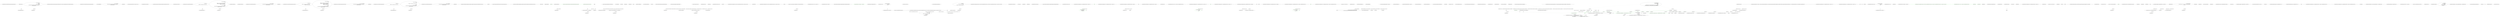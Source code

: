 digraph  {
n0 [cluster="CommandLine.Tests.Unit.Core.SequenceTests.Partition_sequence_values_from_empty_token_sequence()", label="Entry CommandLine.Tests.Unit.Core.SequenceTests.Partition_sequence_values_from_empty_token_sequence()", span="13-13"];
n1 [cluster="CommandLine.Tests.Unit.Core.SequenceTests.Partition_sequence_values_from_empty_token_sequence()", label="var expected = new Token[] { }", span="15-15"];
n2 [cluster="CommandLine.Tests.Unit.Core.SequenceTests.Partition_sequence_values_from_empty_token_sequence()", label="var result = Sequence.Partition(\r\n                new Token[] { },\r\n                name =>\r\n                    new[] { ''seq'' }.Contains(name)\r\n                        ? Maybe.Just(TypeDescriptor.Create(TypeDescriptorKind.Sequence, Maybe.Nothing<int>()))\r\n                        : Maybe.Nothing<TypeDescriptor>())", span="17-22"];
n3 [cluster="CommandLine.Tests.Unit.Core.SequenceTests.Partition_sequence_values_from_empty_token_sequence()", label="expected.ShouldAllBeEquivalentTo(result)", span="24-24"];
n5 [cluster="CommandLine.Core.Sequence.Partition(System.Collections.Generic.IEnumerable<CommandLine.Core.Token>, System.Func<string, CommandLine.Infrastructure.Maybe<CommandLine.Core.TypeDescriptor>>)", label="Entry CommandLine.Core.Sequence.Partition(System.Collections.Generic.IEnumerable<CommandLine.Core.Token>, System.Func<string, CommandLine.Infrastructure.Maybe<CommandLine.Core.TypeDescriptor>>)", span="11-11"];
n7 [cluster="lambda expression", label="Entry lambda expression", span="19-22"];
n4 [cluster="CommandLine.Tests.Unit.Core.SequenceTests.Partition_sequence_values_from_empty_token_sequence()", label="Exit CommandLine.Tests.Unit.Core.SequenceTests.Partition_sequence_values_from_empty_token_sequence()", span="13-13"];
n6 [cluster="Unk.ShouldAllBeEquivalentTo", label="Entry Unk.ShouldAllBeEquivalentTo", span=""];
n8 [cluster="lambda expression", label="new[] { ''seq'' }.Contains(name)\r\n                        ? Maybe.Just(TypeDescriptor.Create(TypeDescriptorKind.Sequence, Maybe.Nothing<int>()))\r\n                        : Maybe.Nothing<TypeDescriptor>()", span="20-22"];
n9 [cluster="lambda expression", label="Exit lambda expression", span="19-22"];
n10 [cluster="System.Collections.Generic.IEnumerable<TSource>.Contains<TSource>(TSource)", label="Entry System.Collections.Generic.IEnumerable<TSource>.Contains<TSource>(TSource)", span="0-0"];
n11 [cluster="CommandLine.Infrastructure.Maybe.Nothing<T>()", label="Entry CommandLine.Infrastructure.Maybe.Nothing<T>()", span="63-63"];
n12 [cluster="CommandLine.Core.TypeDescriptor.Create(CommandLine.Core.TypeDescriptorKind, CommandLine.Infrastructure.Maybe<int>)", label="Entry CommandLine.Core.TypeDescriptor.Create(CommandLine.Core.TypeDescriptorKind, CommandLine.Infrastructure.Maybe<int>)", span="36-36"];
n13 [cluster="CommandLine.Infrastructure.Maybe.Just<T>(T)", label="Entry CommandLine.Infrastructure.Maybe.Just<T>(T)", span="68-68"];
n14 [cluster="CommandLine.Tests.Unit.Core.SequenceTests.Partition_sequence_values()", label="Entry CommandLine.Tests.Unit.Core.SequenceTests.Partition_sequence_values()", span="28-28"];
n15 [cluster="CommandLine.Tests.Unit.Core.SequenceTests.Partition_sequence_values()", label="var expected = new[]\r\n                {\r\n                    Token.Name(''seq''), Token.Value(''seqval0''), Token.Value(''seqval1'')\r\n                }", span="30-33"];
n16 [cluster="CommandLine.Tests.Unit.Core.SequenceTests.Partition_sequence_values()", label="var result = Sequence.Partition(\r\n                new[]\r\n                    {\r\n                        Token.Name(''str''), Token.Value(''strvalue''), Token.Value(''freevalue''),\r\n                        Token.Name(''seq''), Token.Value(''seqval0''), Token.Value(''seqval1''),\r\n                        Token.Name(''x''), Token.Value(''freevalue2'')\r\n                    },\r\n                name =>\r\n                    new[] { ''seq'' }.Contains(name)\r\n                        ? Maybe.Just(TypeDescriptor.Create(TypeDescriptorKind.Sequence, Maybe.Nothing<int>()))\r\n                        : Maybe.Nothing<TypeDescriptor>())", span="35-45"];
n19 [cluster="CommandLine.Core.Token.Name(string)", label="Entry CommandLine.Core.Token.Name(string)", span="19-19"];
n20 [cluster="CommandLine.Core.Token.Value(string)", label="Entry CommandLine.Core.Token.Value(string)", span="24-24"];
n17 [cluster="CommandLine.Tests.Unit.Core.SequenceTests.Partition_sequence_values()", label="expected.ShouldAllBeEquivalentTo(result)", span="47-47"];
n21 [cluster="lambda expression", label="Entry lambda expression", span="42-45"];
n18 [cluster="CommandLine.Tests.Unit.Core.SequenceTests.Partition_sequence_values()", label="Exit CommandLine.Tests.Unit.Core.SequenceTests.Partition_sequence_values()", span="28-28"];
n22 [cluster="lambda expression", label="new[] { ''seq'' }.Contains(name)\r\n                        ? Maybe.Just(TypeDescriptor.Create(TypeDescriptorKind.Sequence, Maybe.Nothing<int>()))\r\n                        : Maybe.Nothing<TypeDescriptor>()", span="43-45"];
n23 [cluster="lambda expression", label="Exit lambda expression", span="42-45"];
n24 [cluster="CommandLine.Tests.Unit.Core.SequenceTests.Partition_sequence_values_from_two_sequneces()", label="Entry CommandLine.Tests.Unit.Core.SequenceTests.Partition_sequence_values_from_two_sequneces()", span="51-51"];
n25 [cluster="CommandLine.Tests.Unit.Core.SequenceTests.Partition_sequence_values_from_two_sequneces()", label="var expected = new[]\r\n                {\r\n                    Token.Name(''seq''), Token.Value(''seqval0''), Token.Value(''seqval1''),\r\n                    Token.Name(''seqb''), Token.Value(''seqbval0'')\r\n                }", span="53-57"];
n26 [cluster="CommandLine.Tests.Unit.Core.SequenceTests.Partition_sequence_values_from_two_sequneces()", label="var result = Sequence.Partition(\r\n                new[]\r\n                    {\r\n                        Token.Name(''str''), Token.Value(''strvalue''), Token.Value(''freevalue''),\r\n                        Token.Name(''seq''), Token.Value(''seqval0''), Token.Value(''seqval1''),\r\n                        Token.Name(''x''), Token.Value(''freevalue2''),\r\n                        Token.Name(''seqb''), Token.Value(''seqbval0'')\r\n                    },\r\n                name =>\r\n                    new[] { ''seq'', ''seqb'' }.Contains(name)\r\n                        ? Maybe.Just(TypeDescriptor.Create(TypeDescriptorKind.Sequence, Maybe.Nothing<int>()))\r\n                        : Maybe.Nothing<TypeDescriptor>())", span="59-70"];
n27 [cluster="CommandLine.Tests.Unit.Core.SequenceTests.Partition_sequence_values_from_two_sequneces()", label="expected.ShouldAllBeEquivalentTo(result)", span="72-72"];
n29 [cluster="lambda expression", label="Entry lambda expression", span="67-70"];
n28 [cluster="CommandLine.Tests.Unit.Core.SequenceTests.Partition_sequence_values_from_two_sequneces()", label="Exit CommandLine.Tests.Unit.Core.SequenceTests.Partition_sequence_values_from_two_sequneces()", span="51-51"];
n30 [cluster="lambda expression", label="new[] { ''seq'', ''seqb'' }.Contains(name)\r\n                        ? Maybe.Just(TypeDescriptor.Create(TypeDescriptorKind.Sequence, Maybe.Nothing<int>()))\r\n                        : Maybe.Nothing<TypeDescriptor>()", span="68-70"];
n31 [cluster="lambda expression", label="Exit lambda expression", span="67-70"];
n32 [cluster="CommandLine.Tests.Unit.Core.SequenceTests.Partition_sequence_values_only()", label="Entry CommandLine.Tests.Unit.Core.SequenceTests.Partition_sequence_values_only()", span="76-76"];
n33 [cluster="CommandLine.Tests.Unit.Core.SequenceTests.Partition_sequence_values_only()", label="var expected = new[]\r\n                {\r\n                    Token.Name(''seq''), Token.Value(''seqval0''), Token.Value(''seqval1'')\r\n                }", span="78-81"];
n34 [cluster="CommandLine.Tests.Unit.Core.SequenceTests.Partition_sequence_values_only()", label="var result = Sequence.Partition(\r\n                new[]\r\n                    {\r\n                        Token.Name(''seq''), Token.Value(''seqval0''), Token.Value(''seqval1'')\r\n                    },\r\n                name =>\r\n                    new[] { ''seq'' }.Contains(name)\r\n                        ? Maybe.Just(TypeDescriptor.Create(TypeDescriptorKind.Sequence, Maybe.Nothing<int>()))\r\n                        : Maybe.Nothing<TypeDescriptor>())", span="83-91"];
n35 [cluster="CommandLine.Tests.Unit.Core.SequenceTests.Partition_sequence_values_only()", label="expected.ShouldAllBeEquivalentTo(result)", span="93-93"];
n37 [cluster="lambda expression", label="Entry lambda expression", span="88-91"];
n36 [cluster="CommandLine.Tests.Unit.Core.SequenceTests.Partition_sequence_values_only()", label="Exit CommandLine.Tests.Unit.Core.SequenceTests.Partition_sequence_values_only()", span="76-76"];
n38 [cluster="lambda expression", label="new[] { ''seq'' }.Contains(name)\r\n                        ? Maybe.Just(TypeDescriptor.Create(TypeDescriptorKind.Sequence, Maybe.Nothing<int>()))\r\n                        : Maybe.Nothing<TypeDescriptor>()", span="89-91"];
n39 [cluster="lambda expression", label="Exit lambda expression", span="88-91"];
m0_4 [cluster="CommandLine.Core.SpecificationProperty.SpecificationProperty(CommandLine.Core.Specification, System.Reflection.PropertyInfo, CommandLine.Infrastructure.Maybe<object>)", file="NameLookup.cs", label="Exit CommandLine.Core.SpecificationProperty.SpecificationProperty(CommandLine.Core.Specification, System.Reflection.PropertyInfo, CommandLine.Infrastructure.Maybe<object>)", span="14-14"];
m0_20 [cluster="Unk.Load", file="NameLookup.cs", label="Entry Unk.Load", span=""];
m0_14 [cluster="Ninject.Modules.CompiledModuleLoaderPlugin.LoadModules(System.Collections.Generic.IEnumerable<string>)", file="NameLookup.cs", label="Entry Ninject.Modules.CompiledModuleLoaderPlugin.LoadModules(System.Collections.Generic.IEnumerable<string>)", span="73-73"];
m0_0 [cluster="CommandLine.Core.SpecificationProperty.SpecificationProperty(CommandLine.Core.Specification, System.Reflection.PropertyInfo, CommandLine.Infrastructure.Maybe<object>)", file="NameLookup.cs", label="Entry CommandLine.Core.SpecificationProperty.SpecificationProperty(CommandLine.Core.Specification, System.Reflection.PropertyInfo, CommandLine.Infrastructure.Maybe<object>)", span="14-14"];
m0_1 [cluster="CommandLine.Core.SpecificationProperty.SpecificationProperty(CommandLine.Core.Specification, System.Reflection.PropertyInfo, CommandLine.Infrastructure.Maybe<object>)", file="NameLookup.cs", label="this.property = property", span="16-16"];
m0_2 [cluster="CommandLine.Core.SpecificationProperty.SpecificationProperty(CommandLine.Core.Specification, System.Reflection.PropertyInfo, CommandLine.Infrastructure.Maybe<object>)", file="NameLookup.cs", label="this.specification = specification", span="17-17"];
m0_3 [cluster="CommandLine.Core.SpecificationProperty.SpecificationProperty(CommandLine.Core.Specification, System.Reflection.PropertyInfo, CommandLine.Infrastructure.Maybe<object>)", color=green, community=0, file="NameLookup.cs", label="this.value = value", prediction=0, span="18-18"];
m0_5 [cluster="CompiledModuleLoaderPlugin.cstr", file="NameLookup.cs", label="Entry CompiledModuleLoaderPlugin.cstr", span=""];
m0_6 [cluster="Ninject.Tests.Unit.CompiledModuleLoaderPluginTests.WhenLoadModulesIsCalled.CallsLoadMethodOnKernelWithAssemblies()", color=green, community=0, file="NameLookup.cs", label="Entry Ninject.Tests.Unit.CompiledModuleLoaderPluginTests.WhenLoadModulesIsCalled.CallsLoadMethodOnKernelWithAssemblies()", prediction=1, span="29-29"];
m0_7 [cluster="Ninject.Tests.Unit.CompiledModuleLoaderPluginTests.WhenLoadModulesIsCalled.CallsLoadMethodOnKernelWithAssemblies()", color=green, community=0, file="NameLookup.cs", label="Assembly expected = Assembly.Load(''Ninject.Tests.TestModule'')", prediction=2, span="31-31"];
m0_8 [cluster="Ninject.Tests.Unit.CompiledModuleLoaderPluginTests.WhenLoadModulesIsCalled.CallsLoadMethodOnKernelWithAssemblies()", file="NameLookup.cs", label="expected.ShouldNotBeNull()", span="32-32"];
m0_9 [cluster="Ninject.Tests.Unit.CompiledModuleLoaderPluginTests.WhenLoadModulesIsCalled.CallsLoadMethodOnKernelWithAssemblies()", file="NameLookup.cs", label="loaderPlugin.LoadModules(new[] { assemblyFilename })", span="34-34"];
m0_13 [cluster="Unk.ShouldNotBeNull", file="NameLookup.cs", label="Entry Unk.ShouldNotBeNull", span=""];
m0_24 [cluster="Unk.Contains", file="NameLookup.cs", label="Entry Unk.Contains", span=""];
m0_21 [cluster="lambda expression", file="NameLookup.cs", label="Entry lambda expression", span="36-36"];
m0_17 [cluster="lambda expression", file="NameLookup.cs", label="x.Load(It.Is<IEnumerable<Assembly>>(p => p.Contains(expected)))", span="36-36"];
m0_22 [cluster="lambda expression", file="NameLookup.cs", label="p.Contains(expected)", span="36-36"];
m0_16 [cluster="lambda expression", file="NameLookup.cs", label="Entry lambda expression", span="36-36"];
m0_18 [cluster="lambda expression", file="NameLookup.cs", label="Exit lambda expression", span="36-36"];
m0_23 [cluster="lambda expression", file="NameLookup.cs", label="Exit lambda expression", span="36-36"];
m0_19 [cluster="Unk.>", file="NameLookup.cs", label="Entry Unk.>", span=""];
m0_10 [cluster="Ninject.Tests.Unit.CompiledModuleLoaderPluginTests.WhenLoadModulesIsCalled.CallsLoadMethodOnKernelWithAssemblies()", file="NameLookup.cs", label="kernelMock.Verify(x => x.Load(It.Is<IEnumerable<Assembly>>(p => p.Contains(expected))))", span="36-36"];
m0_11 [cluster="Ninject.Tests.Unit.CompiledModuleLoaderPluginTests.WhenLoadModulesIsCalled.CallsLoadMethodOnKernelWithAssemblies()", file="NameLookup.cs", label="CommandLine.Core.SpecificationProperty", span=""];
m0_12 [cluster="System.Reflection.Assembly.Load(string)", file="NameLookup.cs", label="Entry System.Reflection.Assembly.Load(string)", span="0-0"];
m0_15 [cluster="Unk.Verify", file="NameLookup.cs", label="Entry Unk.Verify", span=""];
m0_25 [file="NameLookup.cs", label="Ninject.Tests.Unit.CompiledModuleLoaderPluginTests.CompiledModuleLoaderPluginContext", span=""];
m0_26 [file="NameLookup.cs", label="Ninject.Tests.Unit.CompiledModuleLoaderPluginTests.WhenLoadModulesIsCalled", span=""];
m0_27 [file="NameLookup.cs", label=expected, span=""];
m1_19 [cluster="lambda expression", file="ParserTests.cs", label="m.Kernel == this.Kernel", span="22-22"];
m1_20 [cluster="lambda expression", file="ParserTests.cs", label="Exit lambda expression", span="22-22"];
m1_11 [cluster="CommandLine.Infrastructure.Nothing<T>.Nothing()", file="ParserTests.cs", label="Exit CommandLine.Infrastructure.Nothing<T>.Nothing()", span="42-42"];
m1_13 [cluster="CommandLine.Infrastructure.Just<T>.Just(T)", file="ParserTests.cs", label="this.value = value", span="52-52"];
m1_44 [cluster="CommandLine.Infrastructure.MaybeExtensions.Select<TSource, TResult>(CommandLine.Infrastructure.Maybe<TSource>, System.Func<TSource, TResult>)", file="ParserTests.cs", label="Entry CommandLine.Infrastructure.MaybeExtensions.Select<TSource, TResult>(CommandLine.Infrastructure.Maybe<TSource>, System.Func<TSource, TResult>)", span="120-120"];
m1_45 [cluster="CommandLine.Infrastructure.MaybeExtensions.Select<TSource, TResult>(CommandLine.Infrastructure.Maybe<TSource>, System.Func<TSource, TResult>)", file="ParserTests.cs", label="return maybe.Map(selector);", span="123-123"];
m1_46 [cluster="CommandLine.Infrastructure.MaybeExtensions.Select<TSource, TResult>(CommandLine.Infrastructure.Maybe<TSource>, System.Func<TSource, TResult>)", file="ParserTests.cs", label="Exit CommandLine.Infrastructure.MaybeExtensions.Select<TSource, TResult>(CommandLine.Infrastructure.Maybe<TSource>, System.Func<TSource, TResult>)", span="120-120"];
m1_12 [cluster="Unk.All", file="ParserTests.cs", label="Entry Unk.All", span=""];
m1_14 [cluster="lambda expression", file="ParserTests.cs", label="Entry lambda expression", span="21-21"];
m1_47 [cluster="CommandLine.Infrastructure.Maybe<T1>.Map<T1, T2>(System.Func<T1, T2>)", file="ParserTests.cs", label="Entry CommandLine.Infrastructure.Maybe<T1>.Map<T1, T2>(System.Func<T1, T2>)", span="95-95"];
m1_6 [cluster="CommandLine.Infrastructure.Maybe<T>.MatchJust(out T)", file="ParserTests.cs", label="Entry CommandLine.Infrastructure.Maybe<T>.MatchJust(out T)", span="31-31"];
m1_8 [cluster="CommandLine.Infrastructure.Maybe<T>.MatchJust(out T)", file="ParserTests.cs", label="return this.Tag == MaybeType.Just;", span="36-36"];
m1_3 [cluster="Ninject.Tests.Integration.ModuleLoadingTests.WhenLoadIsCalledWithFileName.ModulesContainedInAssembliesAreLoaded()", file="ParserTests.cs", label="modules.Select(m => m.GetType().FullName).Should().BeEquivalentTo(new[] { ''Ninject.Tests.TestModules.TestModule'' })", span="21-21"];
m1_4 [cluster="Ninject.Tests.Integration.ModuleLoadingTests.WhenLoadIsCalledWithFileName.ModulesContainedInAssembliesAreLoaded()", file="ParserTests.cs", label="modules.All(m => m.Kernel == this.Kernel).Should().BeTrue()", span="22-22"];
m1_5 [cluster="Ninject.Tests.Integration.ModuleLoadingTests.WhenLoadIsCalledWithFileName.ModulesContainedInAssembliesAreLoaded()", file="ParserTests.cs", label="Exit Ninject.Tests.Integration.ModuleLoadingTests.WhenLoadIsCalledWithFileName.ModulesContainedInAssembliesAreLoaded()", span="15-15"];
m1_21 [cluster="CommandLine.Infrastructure.MaybeExtensions.ToMaybe<T>(T)", file="ParserTests.cs", label="Ninject.Tests.Integration.ModuleLoadingTests.WhenLoadIsCalledWithFileName", span=""];
m1_22 [cluster="CommandLine.Infrastructure.MaybeExtensions.ToMaybe<T>(T)", color=green, community=0, file="ParserTests.cs", label="return object.Equals(value, default(T)) ? Maybe.Nothing<T>() : Maybe.Just(value);", prediction=3, span="84-84"];
m1_23 [cluster="CommandLine.Infrastructure.MaybeExtensions.ToMaybe<T>(T)", file="ParserTests.cs", label="Exit CommandLine.Infrastructure.MaybeExtensions.ToMaybe<T>(T)", span="82-82"];
m1_43 [cluster="System.Action<T>.Invoke(T)", file="ParserTests.cs", label="Entry System.Action<T>.Invoke(T)", span="0-0"];
m1_7 [cluster="CommandLine.Infrastructure.Maybe<T>.MatchJust(out T)", file="ParserTests.cs", label="value = this.Tag == MaybeType.Just\r\n                ? ((Just<T>)this).Value\r\n                : default(T)", span="33-35"];
m1_29 [cluster="System.Func<T, TResult>.Invoke(T)", file="ParserTests.cs", label="Entry System.Func<T, TResult>.Invoke(T)", span="0-0"];
m1_65 [cluster="System.ArgumentException.ArgumentException(string)", file="ParserTests.cs", label="Entry System.ArgumentException.ArgumentException(string)", span="0-0"];
m1_48 [cluster="CommandLine.Infrastructure.MaybeExtensions.SelectMany<TSource, TValue, TResult>(CommandLine.Infrastructure.Maybe<TSource>, System.Func<TSource, CommandLine.Infrastructure.Maybe<TValue>>, System.Func<TSource, TValue, TResult>)", file="ParserTests.cs", label="Entry CommandLine.Infrastructure.MaybeExtensions.SelectMany<TSource, TValue, TResult>(CommandLine.Infrastructure.Maybe<TSource>, System.Func<TSource, CommandLine.Infrastructure.Maybe<TValue>>, System.Func<TSource, TValue, TResult>)", span="126-126"];
m1_49 [cluster="CommandLine.Infrastructure.MaybeExtensions.SelectMany<TSource, TValue, TResult>(CommandLine.Infrastructure.Maybe<TSource>, System.Func<TSource, CommandLine.Infrastructure.Maybe<TValue>>, System.Func<TSource, TValue, TResult>)", file="ParserTests.cs", label="return maybe.Bind(\r\n                sourceValue => valueSelector(sourceValue)\r\n                    .Map(\r\n                        resultValue => resultSelector(sourceValue, resultValue)));", span="131-134"];
m1_50 [cluster="CommandLine.Infrastructure.MaybeExtensions.SelectMany<TSource, TValue, TResult>(CommandLine.Infrastructure.Maybe<TSource>, System.Func<TSource, CommandLine.Infrastructure.Maybe<TValue>>, System.Func<TSource, TValue, TResult>)", file="ParserTests.cs", label="Exit CommandLine.Infrastructure.MaybeExtensions.SelectMany<TSource, TValue, TResult>(CommandLine.Infrastructure.Maybe<TSource>, System.Func<TSource, CommandLine.Infrastructure.Maybe<TValue>>, System.Func<TSource, TValue, TResult>)", span="126-126"];
m1_55 [cluster="lambda expression", file="ParserTests.cs", label="Entry lambda expression", span="134-134"];
m1_18 [cluster="lambda expression", file="ParserTests.cs", label="Entry lambda expression", span="22-22"];
m1_15 [cluster="CommandLine.Infrastructure.Maybe.Nothing<T>()", file="ParserTests.cs", label="Entry CommandLine.Infrastructure.Maybe.Nothing<T>()", span="66-66"];
m1_16 [cluster="CommandLine.Infrastructure.Maybe.Nothing<T>()", file="ParserTests.cs", label="return new Nothing<T>();", span="68-68"];
m1_53 [cluster="lambda expression", file="ParserTests.cs", label="valueSelector(sourceValue)\r\n                    .Map(\r\n                        resultValue => resultSelector(sourceValue, resultValue))", span="132-134"];
m1_52 [cluster="lambda expression", file="ParserTests.cs", label="Entry lambda expression", span="132-134"];
m1_54 [cluster="lambda expression", file="ParserTests.cs", label="Exit lambda expression", span="132-134"];
m1_56 [cluster="lambda expression", file="ParserTests.cs", label="resultSelector(sourceValue, resultValue)", span="134-134"];
m1_57 [cluster="lambda expression", file="ParserTests.cs", label="Exit lambda expression", span="134-134"];
m1_17 [cluster="CommandLine.Infrastructure.Maybe.Nothing<T>()", file="ParserTests.cs", label="Exit CommandLine.Infrastructure.Maybe.Nothing<T>()", span="66-66"];
m1_0 [cluster="Ninject.Tests.Integration.ModuleLoadingTests.WhenLoadIsCalledWithFileName.ModulesContainedInAssembliesAreLoaded()", file="ParserTests.cs", label="Entry Ninject.Tests.Integration.ModuleLoadingTests.WhenLoadIsCalledWithFileName.ModulesContainedInAssembliesAreLoaded()", span="15-15"];
m1_1 [cluster="Ninject.Tests.Integration.ModuleLoadingTests.WhenLoadIsCalledWithFileName.ModulesContainedInAssembliesAreLoaded()", file="ParserTests.cs", label="this.Kernel.Load(this.ModuleFilename)", span="17-17"];
m1_2 [cluster="Ninject.Tests.Integration.ModuleLoadingTests.WhenLoadIsCalledWithFileName.ModulesContainedInAssembliesAreLoaded()", file="ParserTests.cs", label="var modules = this.Kernel.GetModules().ToArray()", span="19-19"];
m1_10 [cluster="CommandLine.Infrastructure.Nothing<T>.Nothing()", file="ParserTests.cs", label="Entry CommandLine.Infrastructure.Nothing<T>.Nothing()", span="42-42"];
m1_30 [cluster="CommandLine.Infrastructure.MaybeExtensions.Map<T1, T2>(CommandLine.Infrastructure.Maybe<T1>, System.Func<T1, T2>)", file="ParserTests.cs", label="Entry CommandLine.Infrastructure.MaybeExtensions.Map<T1, T2>(CommandLine.Infrastructure.Maybe<T1>, System.Func<T1, T2>)", span="95-95"];
m1_31 [cluster="CommandLine.Infrastructure.MaybeExtensions.Map<T1, T2>(CommandLine.Infrastructure.Maybe<T1>, System.Func<T1, T2>)", color=green, community=0, file="ParserTests.cs", label="T1 value1", prediction=4, span="97-97"];
m1_32 [cluster="CommandLine.Infrastructure.MaybeExtensions.Map<T1, T2>(CommandLine.Infrastructure.Maybe<T1>, System.Func<T1, T2>)", color=green, community=0, file="ParserTests.cs", label="return maybe.MatchJust(out value1)\r\n                ? Maybe.Just(func(value1))\r\n                : Maybe.Nothing<T2>();", prediction=5, span="98-100"];
m1_33 [cluster="CommandLine.Infrastructure.MaybeExtensions.Map<T1, T2>(CommandLine.Infrastructure.Maybe<T1>, System.Func<T1, T2>)", file="ParserTests.cs", label="Exit CommandLine.Infrastructure.MaybeExtensions.Map<T1, T2>(CommandLine.Infrastructure.Maybe<T1>, System.Func<T1, T2>)", span="95-95"];
m1_9 [cluster="CommandLine.Infrastructure.Maybe<T>.MatchJust(out T)", file="ParserTests.cs", label="Exit CommandLine.Infrastructure.Maybe<T>.MatchJust(out T)", span="31-31"];
m1_38 [cluster="CommandLine.Infrastructure.MaybeExtensions.Do<T>(CommandLine.Infrastructure.Maybe<T>, System.Action<T>)", file="ParserTests.cs", label="Entry CommandLine.Infrastructure.MaybeExtensions.Do<T>(CommandLine.Infrastructure.Maybe<T>, System.Action<T>)", span="111-111"];
m1_40 [cluster="CommandLine.Infrastructure.MaybeExtensions.Do<T>(CommandLine.Infrastructure.Maybe<T>, System.Action<T>)", file="ParserTests.cs", label="maybe.MatchJust(out value)", span="114-114"];
m1_39 [cluster="CommandLine.Infrastructure.MaybeExtensions.Do<T>(CommandLine.Infrastructure.Maybe<T>, System.Action<T>)", file="ParserTests.cs", label="T value", span="113-113"];
m1_41 [cluster="CommandLine.Infrastructure.MaybeExtensions.Do<T>(CommandLine.Infrastructure.Maybe<T>, System.Action<T>)", file="ParserTests.cs", label="action(value)", span="116-116"];
m1_42 [cluster="CommandLine.Infrastructure.MaybeExtensions.Do<T>(CommandLine.Infrastructure.Maybe<T>, System.Action<T>)", file="ParserTests.cs", label="Exit CommandLine.Infrastructure.MaybeExtensions.Do<T>(CommandLine.Infrastructure.Maybe<T>, System.Action<T>)", span="111-111"];
m1_24 [cluster="object.Equals(object, object)", file="ParserTests.cs", label="Entry object.Equals(object, object)", span="0-0"];
m1_51 [cluster="CommandLine.Infrastructure.Maybe<T1>.Bind<T1, T2>(System.Func<T1, CommandLine.Infrastructure.Maybe<T2>>)", file="ParserTests.cs", label="Entry CommandLine.Infrastructure.Maybe<T1>.Bind<T1, T2>(System.Func<T1, CommandLine.Infrastructure.Maybe<T2>>)", span="87-87"];
m1_34 [cluster="CommandLine.Infrastructure.MaybeExtensions.Return<T1, T2>(CommandLine.Infrastructure.Maybe<T1>, System.Func<T1, T2>, T2)", file="ParserTests.cs", label="Entry CommandLine.Infrastructure.MaybeExtensions.Return<T1, T2>(CommandLine.Infrastructure.Maybe<T1>, System.Func<T1, T2>, T2)", span="103-103"];
m1_35 [cluster="CommandLine.Infrastructure.MaybeExtensions.Return<T1, T2>(CommandLine.Infrastructure.Maybe<T1>, System.Func<T1, T2>, T2)", color=green, community=0, file="ParserTests.cs", label="T1 value1", prediction=6, span="105-105"];
m1_36 [cluster="CommandLine.Infrastructure.MaybeExtensions.Return<T1, T2>(CommandLine.Infrastructure.Maybe<T1>, System.Func<T1, T2>, T2)", color=green, community=0, file="ParserTests.cs", label="return maybe.MatchJust(out value1)\r\n                ? func(value1)\r\n                : noneValue;", prediction=7, span="106-108"];
m1_37 [cluster="CommandLine.Infrastructure.MaybeExtensions.Return<T1, T2>(CommandLine.Infrastructure.Maybe<T1>, System.Func<T1, T2>, T2)", file="ParserTests.cs", label="Exit CommandLine.Infrastructure.MaybeExtensions.Return<T1, T2>(CommandLine.Infrastructure.Maybe<T1>, System.Func<T1, T2>, T2)", span="103-103"];
m1_59 [cluster="CommandLine.Infrastructure.MaybeExtensions.FromJust<T>(CommandLine.Infrastructure.Maybe<T>, System.Exception)", file="ParserTests.cs", label="Entry CommandLine.Infrastructure.MaybeExtensions.FromJust<T>(CommandLine.Infrastructure.Maybe<T>, System.Exception)", span="137-137"];
m1_61 [cluster="CommandLine.Infrastructure.MaybeExtensions.FromJust<T>(CommandLine.Infrastructure.Maybe<T>, System.Exception)", file="ParserTests.cs", label="maybe.MatchJust(out value)", span="140-140"];
m1_60 [cluster="CommandLine.Infrastructure.MaybeExtensions.FromJust<T>(CommandLine.Infrastructure.Maybe<T>, System.Exception)", file="ParserTests.cs", label="T value", span="139-139"];
m1_62 [cluster="CommandLine.Infrastructure.MaybeExtensions.FromJust<T>(CommandLine.Infrastructure.Maybe<T>, System.Exception)", file="ParserTests.cs", label="return value;", span="142-142"];
m1_63 [cluster="CommandLine.Infrastructure.MaybeExtensions.FromJust<T>(CommandLine.Infrastructure.Maybe<T>, System.Exception)", file="ParserTests.cs", label="throw exceptionToThrow ?? new ArgumentException(''Value empty.'');", span="144-144"];
m1_64 [cluster="CommandLine.Infrastructure.MaybeExtensions.FromJust<T>(CommandLine.Infrastructure.Maybe<T>, System.Exception)", file="ParserTests.cs", label="Exit CommandLine.Infrastructure.MaybeExtensions.FromJust<T>(CommandLine.Infrastructure.Maybe<T>, System.Exception)", span="137-137"];
m1_25 [cluster="CommandLine.Infrastructure.MaybeExtensions.Bind<T1, T2>(CommandLine.Infrastructure.Maybe<T1>, System.Func<T1, CommandLine.Infrastructure.Maybe<T2>>)", file="ParserTests.cs", label="Entry CommandLine.Infrastructure.MaybeExtensions.Bind<T1, T2>(CommandLine.Infrastructure.Maybe<T1>, System.Func<T1, CommandLine.Infrastructure.Maybe<T2>>)", span="87-87"];
m1_26 [cluster="CommandLine.Infrastructure.MaybeExtensions.Bind<T1, T2>(CommandLine.Infrastructure.Maybe<T1>, System.Func<T1, CommandLine.Infrastructure.Maybe<T2>>)", color=green, community=0, file="ParserTests.cs", label="T1 value1", prediction=8, span="89-89"];
m1_27 [cluster="CommandLine.Infrastructure.MaybeExtensions.Bind<T1, T2>(CommandLine.Infrastructure.Maybe<T1>, System.Func<T1, CommandLine.Infrastructure.Maybe<T2>>)", color=green, community=0, file="ParserTests.cs", label="return maybe.MatchJust(out value1)\r\n                ? func(value1)\r\n                : Maybe.Nothing<T2>();", prediction=9, span="90-92"];
m1_28 [cluster="CommandLine.Infrastructure.MaybeExtensions.Bind<T1, T2>(CommandLine.Infrastructure.Maybe<T1>, System.Func<T1, CommandLine.Infrastructure.Maybe<T2>>)", file="ParserTests.cs", label="Exit CommandLine.Infrastructure.MaybeExtensions.Bind<T1, T2>(CommandLine.Infrastructure.Maybe<T1>, System.Func<T1, CommandLine.Infrastructure.Maybe<T2>>)", span="87-87"];
m1_58 [cluster="System.Func<T1, T2, TResult>.Invoke(T1, T2)", file="ParserTests.cs", label="Entry System.Func<T1, T2, TResult>.Invoke(T1, T2)", span="0-0"];
m1_72 [file="ParserTests.cs", label="CommandLine.Infrastructure.Maybe<T>", span=""];
m1_74 [file="ParserTests.cs", label="System.Func<TSource, CommandLine.Infrastructure.Maybe<TValue>>", span=""];
m1_75 [file="ParserTests.cs", label="System.Func<TSource, TValue, TResult>", span=""];
m1_73 [file="ParserTests.cs", label="CommandLine.Infrastructure.Just<T>", span=""];
m1_76 [file="ParserTests.cs", label=TSource, span=""];
m2_9 [cluster="Ninject.Activation.InstanceReference.As<T>()", file="SentenceBuilder.cs", label="Entry Ninject.Activation.InstanceReference.As<T>()", span="59-59"];
m2_10 [cluster="Ninject.Activation.InstanceReference.As<T>()", file="SentenceBuilder.cs", label="return (T)Instance;", span="61-61"];
m2_11 [cluster="Ninject.Activation.InstanceReference.As<T>()", file="SentenceBuilder.cs", label="Exit Ninject.Activation.InstanceReference.As<T>()", span="59-59"];
m2_12 [cluster="Ninject.Activation.InstanceReference.IfInstanceIs<T>(System.Action<T>)", file="SentenceBuilder.cs", label="Entry Ninject.Activation.InstanceReference.IfInstanceIs<T>(System.Action<T>)", span="69-69"];
m2_13 [cluster="Ninject.Activation.InstanceReference.IfInstanceIs<T>(System.Action<T>)", file="SentenceBuilder.cs", label="this.Is<T>()", span="71-71"];
m2_14 [cluster="Ninject.Activation.InstanceReference.IfInstanceIs<T>(System.Action<T>)", file="SentenceBuilder.cs", label="action((T)Instance)", span="72-72"];
m2_15 [cluster="Ninject.Activation.InstanceReference.IfInstanceIs<T>(System.Action<T>)", file="SentenceBuilder.cs", label="Exit Ninject.Activation.InstanceReference.IfInstanceIs<T>(System.Action<T>)", span="69-69"];
m2_0 [cluster="Ninject.Activation.InstanceReference.Is<T>()", file="SentenceBuilder.cs", label="Entry Ninject.Activation.InstanceReference.Is<T>()", span="34-34"];
m2_1 [cluster="Ninject.Activation.InstanceReference.Is<T>()", file="SentenceBuilder.cs", label="System.Runtime.Remoting.RemotingServices.IsTransparentProxy(Instance)\r\n                && System.Runtime.Remoting.RemotingServices.GetRealProxy(Instance).GetType().Name == ''RemotingProxy''", span="37-38"];
m2_2 [cluster="Ninject.Activation.InstanceReference.Is<T>()", file="SentenceBuilder.cs", label="return typeof(T).IsAssignableFrom(Instance.GetType());", span="44-44"];
m2_3 [cluster="Ninject.Activation.InstanceReference.Is<T>()", file="SentenceBuilder.cs", label="return Instance is T;", span="51-51"];
m2_4 [cluster="Ninject.Activation.InstanceReference.Is<T>()", file="SentenceBuilder.cs", label="Exit Ninject.Activation.InstanceReference.Is<T>()", span="34-34"];
m2_6 [cluster="System.Runtime.Remoting.RemotingServices.GetRealProxy(object)", file="SentenceBuilder.cs", label="Entry System.Runtime.Remoting.RemotingServices.GetRealProxy(object)", span="0-0"];
m2_7 [cluster="object.GetType()", file="SentenceBuilder.cs", label="Entry object.GetType()", span="0-0"];
m2_16 [cluster="System.Action<T>.Invoke(T)", file="SentenceBuilder.cs", label="Entry System.Action<T>.Invoke(T)", span="0-0"];
m2_8 [cluster="System.Type.IsAssignableFrom(System.Type)", file="SentenceBuilder.cs", label="Entry System.Type.IsAssignableFrom(System.Type)", span="0-0"];
m2_5 [cluster="System.Runtime.Remoting.RemotingServices.IsTransparentProxy(object)", file="SentenceBuilder.cs", label="Entry System.Runtime.Remoting.RemotingServices.IsTransparentProxy(object)", span="0-0"];
m2_17 [file="SentenceBuilder.cs", label="Ninject.Activation.InstanceReference", span=""];
m4_19 [cluster="CommandLine.Parser.Parser(CommandLine.ParserSettings)", file="Tokenizer.cs", label="Exit CommandLine.Parser.Parser(CommandLine.ParserSettings)", span="45-45"];
m4_20 [cluster="CommandLine.Parser.~Parser()", file="Tokenizer.cs", label="Entry CommandLine.Parser.~Parser()", span="54-54"];
m4_69 [cluster="CommandLine.Parser.Dispose()", file="Tokenizer.cs", label="Exit CommandLine.Parser.Dispose()", span="148-148"];
m4_70 [cluster="System.GC.SuppressFinalize(object)", file="Tokenizer.cs", label="Entry System.GC.SuppressFinalize(object)", span="0-0"];
m4_71 [cluster="CommandLine.Parser.Tokenize(System.Collections.Generic.IEnumerable<string>, System.Collections.Generic.IEnumerable<CommandLine.Core.OptionSpecification>, CommandLine.ParserSettings)", file="Tokenizer.cs", label="return settings.EnableDashDash\r\n                ? Tokenizer.PreprocessDashDash(\r\n                        arguments,\r\n                        args =>\r\n                            Tokenizer.Tokenize(args, name => NameLookup.Contains(name, optionSpecs, settings.NameComparer)))\r\n                : Tokenizer.Tokenize(arguments, name => NameLookup.Contains(name, optionSpecs, settings.NameComparer));", span="160-165"];
m4_44 [cluster="CommandLine.Core.InstanceBuilder.Build<T>(System.Func<T>, System.Func<System.Collections.Generic.IEnumerable<string>, System.Collections.Generic.IEnumerable<CommandLine.Core.OptionSpecification>, CommandLine.Core.StatePair<System.Collections.Generic.IEnumerable<CommandLine.Core.Token>>>, System.Collections.Generic.IEnumerable<string>, System.StringComparer, System.Globalization.CultureInfo)", file="Tokenizer.cs", label="Entry CommandLine.Core.InstanceBuilder.Build<T>(System.Func<T>, System.Func<System.Collections.Generic.IEnumerable<string>, System.Collections.Generic.IEnumerable<CommandLine.Core.OptionSpecification>, CommandLine.Core.StatePair<System.Collections.Generic.IEnumerable<CommandLine.Core.Token>>>, System.Collections.Generic.IEnumerable<string>, System.StringComparer, System.Globalization.CultureInfo)", span="33-33"];
m4_45 [cluster="lambda expression", file="Tokenizer.cs", label="Entry lambda expression", span="110-110"];
m4_46 [cluster="lambda expression", file="Tokenizer.cs", label="Tokenize(arguments, optionSpecs, this.settings)", span="110-110"];
m4_29 [cluster="System.Func<T, TResult>.Invoke(T)", file="Tokenizer.cs", label="Entry System.Func<T, TResult>.Invoke(T)", span="0-0"];
m4_38 [cluster="CommandLine.Infrastructure.MaybeExtensions.Do<T>(CommandLine.Infrastructure.Maybe<T>, System.Action<T>)", color=green, community=0, file="Tokenizer.cs", label="Entry CommandLine.Infrastructure.MaybeExtensions.Do<T>(CommandLine.Infrastructure.Maybe<T>, System.Action<T>)", prediction=10, span="111-111"];
m4_36 [cluster="CommandLine.Infrastructure.MaybeExtensions.Return<T1, T2>(CommandLine.Infrastructure.Maybe<T1>, System.Func<T1, T2>, T2)", file="Tokenizer.cs", label="return maybe.MatchJust(out value1)\r\n                ? func(value1)\r\n                : noneValue;", span="106-108"];
m4_34 [cluster="CommandLine.Infrastructure.MaybeExtensions.Return<T1, T2>(CommandLine.Infrastructure.Maybe<T1>, System.Func<T1, T2>, T2)", file="Tokenizer.cs", label="Entry CommandLine.Infrastructure.MaybeExtensions.Return<T1, T2>(CommandLine.Infrastructure.Maybe<T1>, System.Func<T1, T2>, T2)", span="103-103"];
m4_37 [cluster="CommandLine.Infrastructure.MaybeExtensions.Return<T1, T2>(CommandLine.Infrastructure.Maybe<T1>, System.Func<T1, T2>, T2)", file="Tokenizer.cs", label="Exit CommandLine.Infrastructure.MaybeExtensions.Return<T1, T2>(CommandLine.Infrastructure.Maybe<T1>, System.Func<T1, T2>, T2)", span="103-103"];
m4_35 [cluster="CommandLine.Infrastructure.MaybeExtensions.Return<T1, T2>(CommandLine.Infrastructure.Maybe<T1>, System.Func<T1, T2>, T2)", file="Tokenizer.cs", label="T1 value1", span="105-105"];
m4_39 [cluster="CommandLine.Infrastructure.MaybeExtensions.Do<T>(CommandLine.Infrastructure.Maybe<T>, System.Action<T>)", file="Tokenizer.cs", label="T value", span="113-113"];
m4_8 [cluster="CommandLine.Infrastructure.Maybe<T>.MatchJust(out T)", file="Tokenizer.cs", label="return this.Tag == MaybeType.Just;", span="36-36"];
m4_11 [cluster="CommandLine.Infrastructure.Nothing<T>.Nothing()", file="Tokenizer.cs", label="Exit CommandLine.Infrastructure.Nothing<T>.Nothing()", span="42-42"];
m4_12 [cluster="CommandLine.Infrastructure.Just<T>.Just(T)", file="Tokenizer.cs", label="Entry CommandLine.Infrastructure.Just<T>.Just(T)", span="49-49"];
m4_13 [cluster="CommandLine.Infrastructure.Just<T>.Just(T)", file="Tokenizer.cs", label="this.value = value", span="52-52"];
m4_10 [cluster="CommandLine.Infrastructure.Nothing<T>.Nothing()", file="Tokenizer.cs", label="Entry CommandLine.Infrastructure.Nothing<T>.Nothing()", span="42-42"];
m4_9 [cluster="CommandLine.Infrastructure.Maybe<T>.MatchJust(out T)", file="Tokenizer.cs", label="Exit CommandLine.Infrastructure.Maybe<T>.MatchJust(out T)", span="31-31"];
m4_14 [cluster="CommandLine.Infrastructure.Just<T>.Just(T)", file="Tokenizer.cs", label="Exit CommandLine.Infrastructure.Just<T>.Just(T)", span="49-49"];
m4_47 [cluster="lambda expression", file="Tokenizer.cs", label="Exit lambda expression", span="110-110"];
m4_21 [cluster="CommandLine.Infrastructure.MaybeExtensions.ToMaybe<T>(T)", file="Tokenizer.cs", label="Entry CommandLine.Infrastructure.MaybeExtensions.ToMaybe<T>(T)", span="82-82"];
m4_22 [cluster="CommandLine.Infrastructure.MaybeExtensions.ToMaybe<T>(T)", file="Tokenizer.cs", label="return object.Equals(value, default(T)) ? Maybe.Nothing<T>() : Maybe.Just(value);", span="84-84"];
m4_50 [cluster="CommandLine.Infrastructure.MaybeExtensions.SelectMany<TSource, TValue, TResult>(CommandLine.Infrastructure.Maybe<TSource>, System.Func<TSource, CommandLine.Infrastructure.Maybe<TValue>>, System.Func<TSource, TValue, TResult>)", color=green, community=0, file="Tokenizer.cs", label="Exit CommandLine.Infrastructure.MaybeExtensions.SelectMany<TSource, TValue, TResult>(CommandLine.Infrastructure.Maybe<TSource>, System.Func<TSource, CommandLine.Infrastructure.Maybe<TValue>>, System.Func<TSource, TValue, TResult>)", prediction=11, span="126-126"];
m4_51 [cluster="CommandLine.Infrastructure.Maybe<T1>.Bind<T1, T2>(System.Func<T1, CommandLine.Infrastructure.Maybe<T2>>)", color=green, community=0, file="Tokenizer.cs", label="Entry CommandLine.Infrastructure.Maybe<T1>.Bind<T1, T2>(System.Func<T1, CommandLine.Infrastructure.Maybe<T2>>)", prediction=12, span="87-87"];
m4_52 [cluster="lambda expression", color=green, community=0, file="Tokenizer.cs", label="Entry lambda expression", prediction=10, span="132-134"];
m4_54 [cluster="lambda expression", color=green, community=0, file="Tokenizer.cs", label="Exit lambda expression", prediction=14, span="132-134"];
m4_55 [cluster="lambda expression", color=green, community=0, file="Tokenizer.cs", label="Entry lambda expression", prediction=15, span="134-134"];
m4_56 [cluster="lambda expression", color=green, community=0, file="Tokenizer.cs", label="resultSelector(sourceValue, resultValue)", prediction=10, span="134-134"];
m4_57 [cluster="lambda expression", file="Tokenizer.cs", label="Exit lambda expression", span="134-134"];
m4_3 [cluster="CommandLine.Parser.Parser(CommandLine.ParserSettings)", file="Tokenizer.cs", label="Entry CommandLine.Parser.Parser(CommandLine.ParserSettings)", span="45-45"];
m4_4 [cluster="CommandLine.ParserSettings.ParserSettings()", file="Tokenizer.cs", label="Entry CommandLine.ParserSettings.ParserSettings()", span="25-25"];
m4_5 [cluster="CommandLine.Parser.Parser()", file="Tokenizer.cs", label="Entry CommandLine.Parser.Parser()", span="25-25"];
m4_23 [cluster="CommandLine.Parser.Dispose(bool)", file="Tokenizer.cs", label="Entry CommandLine.Parser.Dispose(bool)", span="194-194"];
m4_16 [cluster="CommandLine.Infrastructure.Maybe.Nothing<T>()", file="Tokenizer.cs", label="return new Nothing<T>();", span="68-68"];
m4_43 [cluster="lambda expression", file="Tokenizer.cs", label="Exit lambda expression", span="108-113"];
m4_33 [cluster="CommandLine.Infrastructure.MaybeExtensions.Map<T1, T2>(CommandLine.Infrastructure.Maybe<T1>, System.Func<T1, T2>)", file="Tokenizer.cs", label="Exit CommandLine.Infrastructure.MaybeExtensions.Map<T1, T2>(CommandLine.Infrastructure.Maybe<T1>, System.Func<T1, T2>)", span="95-95"];
m4_17 [cluster="CommandLine.Infrastructure.Maybe.Nothing<T>()", file="Tokenizer.cs", label="Exit CommandLine.Infrastructure.Maybe.Nothing<T>()", span="66-66"];
m4_18 [cluster="CommandLine.Parser.Parser(CommandLine.ParserSettings)", file="Tokenizer.cs", label="this.settings.Consumed = true", span="48-48"];
m4_58 [cluster="System.Func<T1, T2, TResult>.Invoke(T1, T2)", file="Tokenizer.cs", label="Entry System.Func<T1, T2, TResult>.Invoke(T1, T2)", span="0-0"];
m4_65 [cluster="lambda expression", file="Tokenizer.cs", label="Exit lambda expression", span="137-137"];
m4_96 [cluster="Unk.Where", file="Tokenizer.cs", label="Entry Unk.Where", span=""];
m4_62 [cluster="CommandLine.Infrastructure.MaybeExtensions.FromJust<T>(CommandLine.Infrastructure.Maybe<T>, System.Exception)", file="Tokenizer.cs", label="return value;", span="142-142"];
m4_81 [cluster="CommandLine.Core.NameLookup.Contains(string, System.Collections.Generic.IEnumerable<CommandLine.Core.OptionSpecification>, System.StringComparer)", file="Tokenizer.cs", label="Entry CommandLine.Core.NameLookup.Contains(string, System.Collections.Generic.IEnumerable<CommandLine.Core.OptionSpecification>, System.StringComparer)", span="11-11"];
m4_48 [cluster="CommandLine.Parser.Tokenize(System.Collections.Generic.IEnumerable<string>, System.Collections.Generic.IEnumerable<CommandLine.Core.OptionSpecification>, CommandLine.ParserSettings)", file="Tokenizer.cs", label="Entry CommandLine.Parser.Tokenize(System.Collections.Generic.IEnumerable<string>, System.Collections.Generic.IEnumerable<CommandLine.Core.OptionSpecification>, CommandLine.ParserSettings)", span="155-155"];
m4_6 [cluster="CommandLine.Infrastructure.Maybe<T>.MatchJust(out T)", file="Tokenizer.cs", label="Entry CommandLine.Infrastructure.Maybe<T>.MatchJust(out T)", span="31-31"];
m4_7 [cluster="CommandLine.Infrastructure.Maybe<T>.MatchJust(out T)", file="Tokenizer.cs", label="value = this.Tag == MaybeType.Just\r\n                ? ((Just<T>)this).Value\r\n                : default(T)", span="33-35"];
m4_66 [cluster="CommandLine.Parser.Dispose()", file="Tokenizer.cs", label="Entry CommandLine.Parser.Dispose()", span="148-148"];
m4_67 [cluster="CommandLine.Parser.Dispose()", file="Tokenizer.cs", label="Dispose(true)", span="150-150"];
m4_68 [cluster="CommandLine.Parser.Dispose()", file="Tokenizer.cs", label="GC.SuppressFinalize(this)", span="152-152"];
m4_87 [cluster="System.Func<TResult>.Invoke()", file="Tokenizer.cs", label="Entry System.Func<TResult>.Invoke()", span="0-0"];
m4_97 [cluster="lambda expression", file="Tokenizer.cs", label="Entry lambda expression", span="180-180"];
m4_1 [cluster="CommandLine.Infrastructure.Maybe<T>.Maybe(CommandLine.Infrastructure.MaybeType)", color=green, community=0, file="Tokenizer.cs", label="this.tag = tag", prediction=17, span="18-18"];
m4_0 [cluster="CommandLine.Infrastructure.Maybe<T>.Maybe(CommandLine.Infrastructure.MaybeType)", file="Tokenizer.cs", label="Entry CommandLine.Infrastructure.Maybe<T>.Maybe(CommandLine.Infrastructure.MaybeType)", span="16-16"];
m4_41 [cluster="CommandLine.Infrastructure.MaybeExtensions.Do<T>(CommandLine.Infrastructure.Maybe<T>, System.Action<T>)", file="Tokenizer.cs", label="action(value)", span="116-116"];
m4_59 [cluster="CommandLine.Infrastructure.MaybeExtensions.FromJust<T>(CommandLine.Infrastructure.Maybe<T>, System.Exception)", file="Tokenizer.cs", label="Entry CommandLine.Infrastructure.MaybeExtensions.FromJust<T>(CommandLine.Infrastructure.Maybe<T>, System.Exception)", span="137-137"];
m4_60 [cluster="CommandLine.Infrastructure.MaybeExtensions.FromJust<T>(CommandLine.Infrastructure.Maybe<T>, System.Exception)", color=green, community=0, file="Tokenizer.cs", label="T value", prediction=10, span="139-139"];
m4_61 [cluster="CommandLine.Infrastructure.MaybeExtensions.FromJust<T>(CommandLine.Infrastructure.Maybe<T>, System.Exception)", file="Tokenizer.cs", label="maybe.MatchJust(out value)", span="140-140"];
m4_63 [cluster="CommandLine.Infrastructure.MaybeExtensions.FromJust<T>(CommandLine.Infrastructure.Maybe<T>, System.Exception)", file="Tokenizer.cs", label="throw exceptionToThrow ?? new ArgumentException(''Value empty.'');", span="144-144"];
m4_64 [cluster="CommandLine.Infrastructure.MaybeExtensions.FromJust<T>(CommandLine.Infrastructure.Maybe<T>, System.Exception)", color=green, community=0, file="Tokenizer.cs", label="Exit CommandLine.Infrastructure.MaybeExtensions.FromJust<T>(CommandLine.Infrastructure.Maybe<T>, System.Exception)", prediction=10, span="137-137"];
m4_42 [cluster="CommandLine.Infrastructure.MaybeExtensions.Do<T>(CommandLine.Infrastructure.Maybe<T>, System.Action<T>)", file="Tokenizer.cs", label="Exit CommandLine.Infrastructure.MaybeExtensions.Do<T>(CommandLine.Infrastructure.Maybe<T>, System.Action<T>)", span="111-111"];
m4_76 [cluster="lambda expression", file="Tokenizer.cs", label=TSource, span=""];
m4_79 [cluster="lambda expression", file="Tokenizer.cs", label="NameLookup.Contains(name, optionSpecs, settings.NameComparer)", span="164-164"];
m4_83 [cluster="lambda expression", file="Tokenizer.cs", label="NameLookup.Contains(name, optionSpecs, settings.NameComparer)", span="165-165"];
m4_30 [cluster="CommandLine.Infrastructure.MaybeExtensions.Map<T1, T2>(CommandLine.Infrastructure.Maybe<T1>, System.Func<T1, T2>)", file="Tokenizer.cs", label="Entry CommandLine.Infrastructure.MaybeExtensions.Map<T1, T2>(CommandLine.Infrastructure.Maybe<T1>, System.Func<T1, T2>)", span="95-95"];
m4_75 [cluster="lambda expression", file="Tokenizer.cs", label="System.Func<TSource, TValue, TResult>", span=""];
m4_82 [cluster="lambda expression", file="Tokenizer.cs", label="Entry lambda expression", span="165-165"];
m4_77 [cluster="lambda expression", file="Tokenizer.cs", label="Exit lambda expression", span="163-164"];
m4_78 [cluster="lambda expression", file="Tokenizer.cs", label="Entry lambda expression", span="164-164"];
m4_80 [cluster="lambda expression", file="Tokenizer.cs", label="Exit lambda expression", span="164-164"];
m4_84 [cluster="lambda expression", file="Tokenizer.cs", label="Exit lambda expression", span="165-165"];
m4_31 [cluster="CommandLine.Infrastructure.MaybeExtensions.Map<T1, T2>(CommandLine.Infrastructure.Maybe<T1>, System.Func<T1, T2>)", file="Tokenizer.cs", label="T1 value1", span="97-97"];
m4_108 [cluster="lambda expression", file="Tokenizer.cs", label="writer.Write(HelpText.AutoBuild(parserResult))", span="188-188"];
m4_93 [cluster="lambda expression", file="Tokenizer.cs", label="Entry lambda expression", span="180-180"];
m4_107 [cluster="lambda expression", file="Tokenizer.cs", label="Entry lambda expression", span="188-188"];
m4_109 [cluster="lambda expression", file="Tokenizer.cs", label="Exit lambda expression", span="188-188"];
m4_95 [cluster="lambda expression", file="Tokenizer.cs", label="Exit lambda expression", span="180-180"];
m4_94 [cluster="lambda expression", file="Tokenizer.cs", label="errs.Where(e => e.Tag != ErrorType.UnknownOptionError)", span="180-180"];
m4_98 [cluster="lambda expression", file="Tokenizer.cs", label="e.Tag != ErrorType.UnknownOptionError", span="180-180"];
m4_99 [cluster="lambda expression", file="Tokenizer.cs", label="Exit lambda expression", span="180-180"];
m4_2 [cluster="CommandLine.Infrastructure.Maybe<T>.Maybe(CommandLine.Infrastructure.MaybeType)", file="Tokenizer.cs", label="Exit CommandLine.Infrastructure.Maybe<T>.Maybe(CommandLine.Infrastructure.MaybeType)", span="16-16"];
m4_89 [cluster="CommandLine.Parser.DisplayHelp<T>(CommandLine.ParserResult<T>, System.IO.TextWriter)", file="Tokenizer.cs", label="Entry CommandLine.Parser.DisplayHelp<T>(CommandLine.ParserResult<T>, System.IO.TextWriter)", span="184-184"];
m4_100 [cluster="CommandLine.Parser.DisplayHelp<T>(CommandLine.ParserResult<T>, System.IO.TextWriter)", file="Tokenizer.cs", label="parserResult.Errors.Any()", span="186-186"];
m4_101 [cluster="CommandLine.Parser.DisplayHelp<T>(CommandLine.ParserResult<T>, System.IO.TextWriter)", file="Tokenizer.cs", label="helpWriter.ToMaybe().Do(writer => writer.Write(HelpText.AutoBuild(parserResult)))", span="188-188"];
m4_102 [cluster="CommandLine.Parser.DisplayHelp<T>(CommandLine.ParserResult<T>, System.IO.TextWriter)", file="Tokenizer.cs", label="return parserResult;", span="191-191"];
m4_103 [cluster="CommandLine.Parser.DisplayHelp<T>(CommandLine.ParserResult<T>, System.IO.TextWriter)", file="Tokenizer.cs", label="Exit CommandLine.Parser.DisplayHelp<T>(CommandLine.ParserResult<T>, System.IO.TextWriter)", span="184-184"];
m4_104 [cluster="System.Collections.Generic.IEnumerable<TSource>.Any<TSource>()", file="Tokenizer.cs", label="Entry System.Collections.Generic.IEnumerable<TSource>.Any<TSource>()", span="0-0"];
m4_105 [cluster="T.ToMaybe<T>()", file="Tokenizer.cs", label="Entry T.ToMaybe<T>()", span="82-82"];
m4_88 [cluster="CommandLine.Parser.HandleUnknownArguments<T>(CommandLine.ParserResult<T>, bool)", file="Tokenizer.cs", label="Entry CommandLine.Parser.HandleUnknownArguments<T>(CommandLine.ParserResult<T>, bool)", span="177-177"];
m4_90 [cluster="CommandLine.Parser.HandleUnknownArguments<T>(CommandLine.ParserResult<T>, bool)", file="Tokenizer.cs", label="return ignoreUnknownArguments\r\n                       ? parserResult.MapErrors(errs => errs.Where(e => e.Tag != ErrorType.UnknownOptionError))\r\n                       : parserResult;", span="179-181"];
m4_91 [cluster="CommandLine.Parser.HandleUnknownArguments<T>(CommandLine.ParserResult<T>, bool)", file="Tokenizer.cs", label="Exit CommandLine.Parser.HandleUnknownArguments<T>(CommandLine.ParserResult<T>, bool)", span="177-177"];
m4_24 [cluster="object.Equals(object, object)", file="Tokenizer.cs", label="Entry object.Equals(object, object)", span="0-0"];
m4_27 [cluster="CommandLine.Infrastructure.MaybeExtensions.Bind<T1, T2>(CommandLine.Infrastructure.Maybe<T1>, System.Func<T1, CommandLine.Infrastructure.Maybe<T2>>)", file="Tokenizer.cs", label="return maybe.MatchJust(out value1)\r\n                ? func(value1)\r\n                : Maybe.Nothing<T2>();", span="90-92"];
m4_26 [cluster="CommandLine.Infrastructure.MaybeExtensions.Bind<T1, T2>(CommandLine.Infrastructure.Maybe<T1>, System.Func<T1, CommandLine.Infrastructure.Maybe<T2>>)", file="Tokenizer.cs", label="T1 value1", span="89-89"];
m4_25 [cluster="CommandLine.Infrastructure.MaybeExtensions.Bind<T1, T2>(CommandLine.Infrastructure.Maybe<T1>, System.Func<T1, CommandLine.Infrastructure.Maybe<T2>>)", file="Tokenizer.cs", label="Entry CommandLine.Infrastructure.MaybeExtensions.Bind<T1, T2>(CommandLine.Infrastructure.Maybe<T1>, System.Func<T1, CommandLine.Infrastructure.Maybe<T2>>)", span="87-87"];
m4_28 [cluster="CommandLine.Infrastructure.MaybeExtensions.Bind<T1, T2>(CommandLine.Infrastructure.Maybe<T1>, System.Func<T1, CommandLine.Infrastructure.Maybe<T2>>)", file="Tokenizer.cs", label="Exit CommandLine.Infrastructure.MaybeExtensions.Bind<T1, T2>(CommandLine.Infrastructure.Maybe<T1>, System.Func<T1, CommandLine.Infrastructure.Maybe<T2>>)", span="87-87"];
m4_92 [cluster="Unk.MapErrors", file="Tokenizer.cs", label="Entry Unk.MapErrors", span=""];
m4_40 [cluster="CommandLine.Parser.MakeParserResult<T>(System.Func<CommandLine.ParserResult<T>>, CommandLine.ParserSettings)", file="Tokenizer.cs", label="Entry CommandLine.Parser.MakeParserResult<T>(System.Func<CommandLine.ParserResult<T>>, CommandLine.ParserSettings)", span="168-168"];
m4_110 [cluster="CommandLine.Text.HelpText.AutoBuild<T>(CommandLine.ParserResult<T>)", file="Tokenizer.cs", label="Entry CommandLine.Text.HelpText.AutoBuild<T>(CommandLine.ParserResult<T>)", span="252-252"];
m4_106 [cluster="CommandLine.Infrastructure.Maybe<T>.Do<T>(System.Action<T>)", file="Tokenizer.cs", label="Entry CommandLine.Infrastructure.Maybe<T>.Do<T>(System.Action<T>)", span="111-111"];
m4_74 [cluster="CommandLine.Core.Tokenizer.Tokenize(System.Collections.Generic.IEnumerable<string>, System.Func<string, bool>)", file="Tokenizer.cs", label="System.Func<TSource, CommandLine.Infrastructure.Maybe<TValue>>", span=""];
m4_73 [cluster="CommandLine.Core.Tokenizer.PreprocessDashDash(System.Collections.Generic.IEnumerable<string>, System.Func<System.Collections.Generic.IEnumerable<string>, CommandLine.Core.StatePair<System.Collections.Generic.IEnumerable<CommandLine.Core.Token>>>)", file="Tokenizer.cs", label="CommandLine.Infrastructure.Just<T>", span=""];
m4_119 [cluster="CommandLine.ParserSettings.Dispose()", file="Tokenizer.cs", label="Entry CommandLine.ParserSettings.Dispose()", span="119-119"];
m4_85 [cluster="CommandLine.Parser.MakeParserResult<T>(System.Func<CommandLine.ParserResult<T>>, CommandLine.ParserSettings)", file="Tokenizer.cs", label="return DisplayHelp(\r\n                HandleUnknownArguments(\r\n                    parseFunc(),\r\n                    settings.IgnoreUnknownArguments),\r\n                settings.HelpWriter);", span="170-174"];
m4_86 [cluster="CommandLine.Parser.MakeParserResult<T>(System.Func<CommandLine.ParserResult<T>>, CommandLine.ParserSettings)", file="Tokenizer.cs", label="Exit CommandLine.Parser.MakeParserResult<T>(System.Func<CommandLine.ParserResult<T>>, CommandLine.ParserSettings)", span="168-168"];
m4_15 [cluster="System.ArgumentNullException.ArgumentNullException(string)", file="Tokenizer.cs", label="Entry System.ArgumentNullException.ArgumentNullException(string)", span="0-0"];
m4_72 [cluster="CommandLine.Parser.Tokenize(System.Collections.Generic.IEnumerable<string>, System.Collections.Generic.IEnumerable<CommandLine.Core.OptionSpecification>, CommandLine.ParserSettings)", file="Tokenizer.cs", label="CommandLine.Infrastructure.Maybe<T>", span=""];
m4_112 [cluster="CommandLine.Parser.Dispose(bool)", file="Tokenizer.cs", label="this.disposed", span="196-196"];
m4_115 [cluster="CommandLine.Parser.Dispose(bool)", file="Tokenizer.cs", label="settings != null", span="203-203"];
m4_116 [cluster="CommandLine.Parser.Dispose(bool)", file="Tokenizer.cs", label="settings.Dispose()", span="205-205"];
m4_117 [cluster="CommandLine.Parser.Dispose(bool)", file="Tokenizer.cs", label="this.disposed = true", span="208-208"];
m4_113 [cluster="CommandLine.Parser.Dispose(bool)", file="Tokenizer.cs", label="return;", span="198-198"];
m4_114 [cluster="CommandLine.Parser.Dispose(bool)", file="Tokenizer.cs", label=disposing, span="201-201"];
m4_118 [cluster="CommandLine.Parser.Dispose(bool)", file="Tokenizer.cs", label="Exit CommandLine.Parser.Dispose(bool)", span="194-194"];
m4_111 [cluster="System.IO.TextWriter.Write(string)", file="Tokenizer.cs", label="Entry System.IO.TextWriter.Write(string)", span="0-0"];
m4_120 [file="Tokenizer.cs", label="CommandLine.Parser", span=""];
m4_123 [file="Tokenizer.cs", label="string[]", span=""];
m4_124 [file="Tokenizer.cs", label="params System.Type[]", span=""];
m4_121 [file="Tokenizer.cs", label="System.Func<T>", span=""];
m4_122 [file="Tokenizer.cs", label="string[]", span=""];
m4_125 [file="Tokenizer.cs", label="System.Collections.Generic.IEnumerable<CommandLine.Core.OptionSpecification>", span=""];
m4_126 [file="Tokenizer.cs", label="CommandLine.ParserSettings", span=""];
m4_127 [file="Tokenizer.cs", label="CommandLine.ParserResult<T>", span=""];
n1 -> n3  [color=darkseagreen4, key=1, label=expected, style=dashed];
n2 -> n7  [color=darkseagreen4, key=1, label="lambda expression", style=dashed];
n15 -> n17  [color=darkseagreen4, key=1, label=expected, style=dashed];
n16 -> n21  [color=darkseagreen4, key=1, label="lambda expression", style=dashed];
n25 -> n27  [color=darkseagreen4, key=1, label=expected, style=dashed];
n26 -> n29  [color=darkseagreen4, key=1, label="lambda expression", style=dashed];
n33 -> n35  [color=darkseagreen4, key=1, label=expected, style=dashed];
n34 -> n37  [color=darkseagreen4, key=1, label="lambda expression", style=dashed];
m0_5 -> m0_8  [color=darkseagreen4, key=1, label="CommandLine.Core.Specification", style=dashed];
m0_7 -> m0_17  [color=darkseagreen4, key=1, label=expected, style=dashed];
m0_7 -> m0_22  [color=darkseagreen4, key=1, label=expected, style=dashed];
m0_17 -> m0_21  [color=darkseagreen4, key=1, label="lambda expression", style=dashed];
m0_10 -> m0_16  [color=darkseagreen4, key=1, label="lambda expression", style=dashed];
m0_26 -> m0_9  [color=darkseagreen4, key=1, label="Ninject.Tests.Unit.CompiledModuleLoaderPluginTests.WhenLoadModulesIsCalled", style=dashed];
m0_26 -> m0_10  [color=darkseagreen4, key=1, label="Ninject.Tests.Unit.CompiledModuleLoaderPluginTests.WhenLoadModulesIsCalled", style=dashed];
m0_27 -> m0_17  [color=darkseagreen4, key=1, label=expected, style=dashed];
m0_27 -> m0_22  [color=darkseagreen4, key=1, label=expected, style=dashed];
m1_3 -> m1_14  [color=darkseagreen4, key=1, label="lambda expression", style=dashed];
m1_4 -> m1_18  [color=darkseagreen4, key=1, label="lambda expression", style=dashed];
m1_21 -> m1_1  [color=darkseagreen4, key=1, label="Ninject.Tests.Integration.ModuleLoadingTests.WhenLoadIsCalledWithFileName", style=dashed];
m1_21 -> m1_4  [color=darkseagreen4, key=1, label="Ninject.Tests.Integration.ModuleLoadingTests.WhenLoadIsCalledWithFileName", style=dashed];
m1_21 -> m1_19  [color=darkseagreen4, key=1, label="Ninject.Tests.Integration.ModuleLoadingTests.WhenLoadIsCalledWithFileName", style=dashed];
m1_7 -> m1_9  [color=darkseagreen4, key=1, label="out T", style=dashed];
m1_48 -> m1_53  [color=darkseagreen4, key=1, label="System.Func<TSource, CommandLine.Infrastructure.Maybe<TValue>>", style=dashed];
m1_48 -> m1_56  [color=darkseagreen4, key=1, label="System.Func<TSource, TValue, TResult>", style=dashed];
m1_49 -> m1_52  [color=darkseagreen4, key=1, label="lambda expression", style=dashed];
m1_53 -> m1_55  [color=darkseagreen4, key=1, label="lambda expression", style=dashed];
m1_52 -> m1_56  [color=darkseagreen4, key=1, label=TSource, style=dashed];
m1_2 -> m1_4  [color=darkseagreen4, key=1, label=modules, style=dashed];
m1_30 -> m1_32  [color=green, key=1, label="CommandLine.Infrastructure.Maybe<T1>", style=dashed];
m1_32 -> m1_32  [color=green, key=1, label=value1, style=dashed];
m1_38 -> m1_40  [color=darkseagreen4, key=1, label="CommandLine.Infrastructure.Maybe<T>", style=dashed];
m1_38 -> m1_41  [color=darkseagreen4, key=1, label="System.Action<T>", style=dashed];
m1_34 -> m1_36  [color=green, key=1, label="CommandLine.Infrastructure.Maybe<T1>", style=dashed];
m1_36 -> m1_36  [color=green, key=1, label=value1, style=dashed];
m1_59 -> m1_61  [color=darkseagreen4, key=1, label="CommandLine.Infrastructure.Maybe<T>", style=dashed];
m1_59 -> m1_63  [color=darkseagreen4, key=1, label="System.Exception", style=dashed];
m1_25 -> m1_27  [color=green, key=1, label="CommandLine.Infrastructure.Maybe<T1>", style=dashed];
m1_27 -> m1_27  [color=green, key=1, label=value1, style=dashed];
m1_72 -> m1_8  [color=darkseagreen4, key=1, label="CommandLine.Infrastructure.Maybe<T>", style=dashed];
m1_72 -> m1_1  [color=darkseagreen4, key=1, label="CommandLine.Infrastructure.Maybe<T>", style=dashed];
m1_72 -> m1_4  [color=darkseagreen4, key=1, label="CommandLine.Infrastructure.Maybe<T>", style=dashed];
m1_74 -> m1_53  [color=darkseagreen4, key=1, label="System.Func<TSource, CommandLine.Infrastructure.Maybe<TValue>>", style=dashed];
m1_75 -> m1_53  [color=darkseagreen4, key=1, label="System.Func<TSource, TValue, TResult>", style=dashed];
m1_75 -> m1_56  [color=darkseagreen4, key=1, label="System.Func<TSource, TValue, TResult>", style=dashed];
m1_76 -> m1_56  [color=darkseagreen4, key=1, label=TSource, style=dashed];
m2_12 -> m2_14  [color=darkseagreen4, key=1, label="System.Action<T>", style=dashed];
m2_17 -> m2_1  [color=darkseagreen4, key=1, label="Ninject.Activation.InstanceReference", style=dashed];
m2_17 -> m2_2  [color=darkseagreen4, key=1, label="Ninject.Activation.InstanceReference", style=dashed];
m2_17 -> m2_3  [color=darkseagreen4, key=1, label="Ninject.Activation.InstanceReference", style=dashed];
m2_17 -> m2_10  [color=darkseagreen4, key=1, label="Ninject.Activation.InstanceReference", style=dashed];
m2_17 -> m2_13  [color=darkseagreen4, key=1, label="Ninject.Activation.InstanceReference", style=dashed];
m2_17 -> m2_14  [color=darkseagreen4, key=1, label="Ninject.Activation.InstanceReference", style=dashed];
m4_71 -> m4_75  [color=darkseagreen4, key=1, label="lambda expression", style=dashed];
m4_71 -> m4_82  [color=darkseagreen4, key=1, label="lambda expression", style=dashed];
m4_29 -> m4_38  [color=green, key=1, label="System.Func<T>", style=dashed];
m4_29 -> m4_36  [color=darkseagreen4, key=1, label="string[]", style=dashed];
m4_29 -> m4_42  [color=darkseagreen4, key=1, label="System.Func<T>", style=dashed];
m4_38 -> m4_41  [color=darkseagreen4, key=1, label="System.Action<T>", style=dashed];
m4_36 -> m4_36  [color=darkseagreen4, key=1, label=value1, style=dashed];
m4_8 -> m4_12  [color=darkseagreen4, key=1, label="System.Action<CommandLine.ParserSettings>", style=dashed];
m4_52 -> m4_56  [color=darkseagreen4, key=1, label=TSource, style=dashed];
m4_56 -> m4_59  [color=green, key=1, label="lambda expression", style=dashed];
m4_23 -> m4_114  [color=darkseagreen4, key=1, label=bool, style=dashed];
m4_48 -> m4_56  [color=darkseagreen4, key=1, label="System.Func<TSource, TValue, TResult>", style=dashed];
m4_48 -> m4_76  [color=darkseagreen4, key=1, label="System.Collections.Generic.IEnumerable<CommandLine.Core.OptionSpecification>", style=dashed];
m4_48 -> m4_79  [color=darkseagreen4, key=1, label="System.Collections.Generic.IEnumerable<CommandLine.Core.OptionSpecification>", style=dashed];
m4_48 -> m4_83  [color=darkseagreen4, key=1, label="System.Collections.Generic.IEnumerable<CommandLine.Core.OptionSpecification>", style=dashed];
m4_7 -> m4_9  [color=darkseagreen4, key=1, label="out T", style=dashed];
m4_59 -> m4_61  [color=darkseagreen4, key=1, label="CommandLine.Infrastructure.Maybe<T>", style=dashed];
m4_59 -> m4_63  [color=darkseagreen4, key=1, label="System.Exception", style=dashed];
m4_60 -> m4_63  [color=green, key=1, label="lambda expression", style=dashed];
m4_42 -> m4_45  [color=darkseagreen4, key=1, label="lambda expression", style=dashed];
m4_76 -> m4_78  [color=darkseagreen4, key=1, label="lambda expression", style=dashed];
m4_76 -> m4_56  [color=darkseagreen4, key=1, label=TSource, style=dashed];
m4_75 -> m4_56  [color=darkseagreen4, key=1, label="System.Func<TSource, TValue, TResult>", style=dashed];
m4_94 -> m4_97  [color=darkseagreen4, key=1, label="lambda expression", style=dashed];
m4_89 -> m4_101  [color=darkseagreen4, key=1, label="CommandLine.ParserResult<T>", style=dashed];
m4_89 -> m4_108  [color=darkseagreen4, key=1, label="CommandLine.ParserResult<T>", style=dashed];
m4_89 -> m4_102  [color=darkseagreen4, key=1, label="CommandLine.ParserResult<T>", style=dashed];
m4_101 -> m4_107  [color=darkseagreen4, key=1, label="lambda expression", style=dashed];
m4_90 -> m4_93  [color=darkseagreen4, key=1, label="lambda expression", style=dashed];
m4_24 -> m4_27  [color=darkseagreen4, key=1, label="string[]", style=dashed];
m4_27 -> m4_30  [color=darkseagreen4, key=1, label="lambda expression", style=dashed];
m4_27 -> m4_27  [color=darkseagreen4, key=1, label=value1, style=dashed];
m4_72 -> m4_4  [color=darkseagreen4, key=1, label="CommandLine.Infrastructure.Maybe<T>", style=dashed];
m4_72 -> m4_8  [color=darkseagreen4, key=1, label="CommandLine.Infrastructure.Maybe<T>", style=dashed];
m4_120 -> m4_38  [color=green, key=1, label="CommandLine.Parser", style=dashed];
m4_120 -> m4_56  [color=green, key=1, label="CommandLine.Parser", style=dashed];
m4_120 -> m4_60  [color=green, key=1, label="CommandLine.Parser", style=dashed];
m4_120 -> m4_64  [color=green, key=1, label="CommandLine.Parser", style=dashed];
m4_120 -> m4_6  [color=darkseagreen4, key=1, label="CommandLine.Parser", style=dashed];
m4_120 -> m4_11  [color=darkseagreen4, key=1, label="CommandLine.Parser", style=dashed];
m4_120 -> m4_12  [color=darkseagreen4, key=1, label="CommandLine.Parser", style=dashed];
m4_120 -> m4_17  [color=darkseagreen4, key=1, label="CommandLine.Parser", style=dashed];
m4_120 -> m4_21  [color=darkseagreen4, key=1, label="CommandLine.Parser", style=dashed];
m4_120 -> m4_27  [color=darkseagreen4, key=1, label="CommandLine.Parser", style=dashed];
m4_120 -> m4_42  [color=darkseagreen4, key=1, label="CommandLine.Parser", style=dashed];
m4_120 -> m4_46  [color=darkseagreen4, key=1, label="CommandLine.Parser", style=dashed];
m4_120 -> m4_67  [color=darkseagreen4, key=1, label="CommandLine.Parser", style=dashed];
m4_120 -> m4_68  [color=darkseagreen4, key=1, label="CommandLine.Parser", style=dashed];
m4_120 -> m4_112  [color=darkseagreen4, key=1, label="CommandLine.Parser", style=dashed];
m4_120 -> m4_115  [color=darkseagreen4, key=1, label="CommandLine.Parser", style=dashed];
m4_120 -> m4_116  [color=darkseagreen4, key=1, label="CommandLine.Parser", style=dashed];
m4_123 -> m4_60  [color=green, key=1, label="string[]", style=dashed];
m4_124 -> m4_60  [color=green, key=1, label="params System.Type[]", style=dashed];
m4_121 -> m4_42  [color=darkseagreen4, key=1, label="System.Func<T>", style=dashed];
m4_122 -> m4_42  [color=darkseagreen4, key=1, label="string[]", style=dashed];
m4_125 -> m4_76  [color=darkseagreen4, key=1, label="System.Collections.Generic.IEnumerable<CommandLine.Core.OptionSpecification>", style=dashed];
m4_125 -> m4_79  [color=darkseagreen4, key=1, label="System.Collections.Generic.IEnumerable<CommandLine.Core.OptionSpecification>", style=dashed];
m4_125 -> m4_83  [color=darkseagreen4, key=1, label="System.Collections.Generic.IEnumerable<CommandLine.Core.OptionSpecification>", style=dashed];
m4_126 -> m4_76  [color=darkseagreen4, key=1, label="CommandLine.ParserSettings", style=dashed];
m4_126 -> m4_79  [color=darkseagreen4, key=1, label="CommandLine.ParserSettings", style=dashed];
m4_126 -> m4_83  [color=darkseagreen4, key=1, label="CommandLine.ParserSettings", style=dashed];
m4_127 -> m4_108  [color=darkseagreen4, key=1, label="CommandLine.ParserResult<T>", style=dashed];
}
